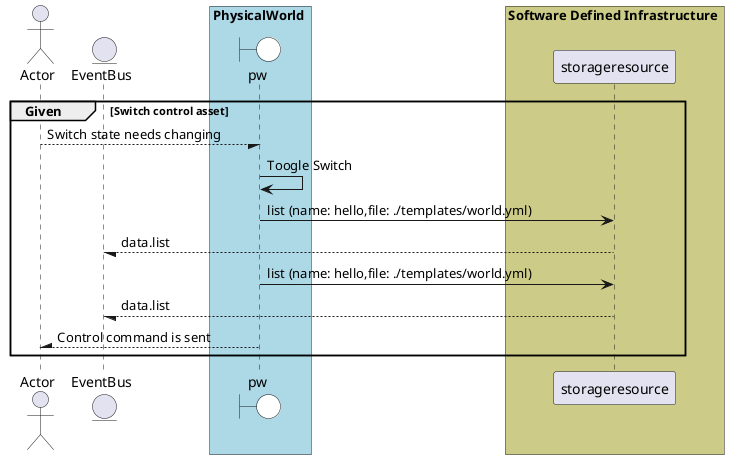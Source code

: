 @startuml


actor "Actor"


entity EventBus

box PhysicalWorld #lightblue
    boundary pw #white
end box


box Software Defined Infrastructure #cccc88
            participant storageresource
    end box

group Given [Switch control asset]

"Actor" --/ pw: Switch state needs changing
"pw" -> pw: Toogle Switch

    pw -> "storageresource": list (name: hello,file: ./templates/world.yml)

    "storageresource" --/ EventBus: data.list

    pw -> "storageresource": list (name: hello,file: ./templates/world.yml)

    "storageresource" --/ EventBus: data.list



"Actor" /-- pw: Control command is sent


end

@enduml
